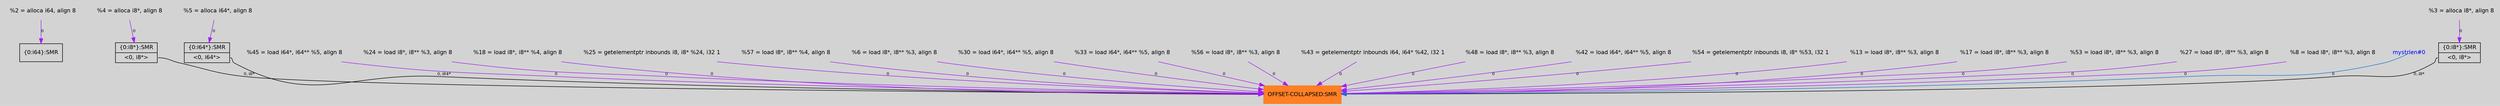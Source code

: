 digraph unnamed {
	graph [center=true, ratio=true, bgcolor=lightgray, fontname=Helvetica];
	node  [fontname=Helvetica, fontsize=11];

	Node0x219ade0 [shape=record,label="{\{0:i64\}:SMR}"];
	Node0x219c280 [shape=record,label="{\{0:i8*\}:SMR|{<s0>\<0, i8*\>}}"];
	Node0x219af70 [shape=record,label="{\{0:i8*\}:SMR|{<s0>\<0, i8*\>}}"];
	Node0x219b050 [shape=record,label="{\{0:i64*\}:SMR|{<s0>\<0, i64*\>}}"];
	Node0x219d160 [shape=record,color=chocolate1, style=filled,label="{OFFSET-COLLAPSED:SMR}"];
	Node0x21835a8 [shape=plaintext, label ="  %45 = load i64*, i64** %5, align 8"];
	Node0x21835a8 -> Node0x219d160[arrowtail=tee,label="0",fontsize=8,color=purple];
	Node0x2181cd8 [shape=plaintext, label ="  %5 = alloca i64*, align 8"];
	Node0x2181cd8 -> Node0x219b050[arrowtail=tee,label="0",fontsize=8,color=purple];
	Node0x2182938 [shape=plaintext, label ="  %24 = load i8*, i8** %3, align 8"];
	Node0x2182938 -> Node0x219d160[arrowtail=tee,label="0",fontsize=8,color=purple];
	Node0x2181c28 [shape=plaintext, label ="  %4 = alloca i8*, align 8"];
	Node0x2181c28 -> Node0x219af70[arrowtail=tee,label="0",fontsize=8,color=purple];
	Node0x21825c8 [shape=plaintext, label ="  %18 = load i8*, i8** %4, align 8"];
	Node0x21825c8 -> Node0x219d160[arrowtail=tee,label="0",fontsize=8,color=purple];
	Node0x21829b0 [shape=plaintext, label ="  %25 = getelementptr inbounds i8, i8* %24, i32 1"];
	Node0x21829b0 -> Node0x219d160[arrowtail=tee,label="0",fontsize=8,color=purple];
	Node0x2183cc8 [shape=plaintext, label ="  %57 = load i8*, i8** %4, align 8"];
	Node0x2183cc8 -> Node0x219d160[arrowtail=tee,label="0",fontsize=8,color=purple];
	Node0x2181db8 [shape=plaintext, label ="  %6 = load i8*, i8** %3, align 8"];
	Node0x2181db8 -> Node0x219d160[arrowtail=tee,label="0",fontsize=8,color=purple];
	Node0x2182ce8 [shape=plaintext, label ="  %30 = load i64*, i64** %5, align 8"];
	Node0x2182ce8 -> Node0x219d160[arrowtail=tee,label="0",fontsize=8,color=purple];
	Node0x21824b8 [shape=plaintext, label ="  %33 = load i64*, i64** %5, align 8"];
	Node0x21824b8 -> Node0x219d160[arrowtail=tee,label="0",fontsize=8,color=purple];
	Node0x2183c68 [shape=plaintext, label ="  %56 = load i8*, i8** %3, align 8"];
	Node0x2183c68 -> Node0x219d160[arrowtail=tee,label="0",fontsize=8,color=purple];
	Node0x2183460 [shape=plaintext, label ="  %43 = getelementptr inbounds i64, i64* %42, i32 1"];
	Node0x2183460 -> Node0x219d160[arrowtail=tee,label="0",fontsize=8,color=purple];
	Node0x2183798 [shape=plaintext, label ="  %48 = load i8*, i8** %3, align 8"];
	Node0x2183798 -> Node0x219d160[arrowtail=tee,label="0",fontsize=8,color=purple];
	Node0x21833e8 [shape=plaintext, label ="  %42 = load i64*, i64** %5, align 8"];
	Node0x21833e8 -> Node0x219d160[arrowtail=tee,label="0",fontsize=8,color=purple];
	Node0x2183b20 [shape=plaintext, label ="  %54 = getelementptr inbounds i8, i8* %53, i32 1"];
	Node0x2183b20 -> Node0x219d160[arrowtail=tee,label="0",fontsize=8,color=purple];
	Node0x2181bc8 [shape=plaintext, label ="  %3 = alloca i8*, align 8"];
	Node0x2181bc8 -> Node0x219c280[arrowtail=tee,label="0",fontsize=8,color=purple];
	Node0x2182258 [shape=plaintext, label ="  %13 = load i8*, i8** %3, align 8"];
	Node0x2182258 -> Node0x219d160[arrowtail=tee,label="0",fontsize=8,color=purple];
	Node0x2181fa8 [shape=plaintext, label ="  %17 = load i8*, i8** %3, align 8"];
	Node0x2181fa8 -> Node0x219d160[arrowtail=tee,label="0",fontsize=8,color=purple];
	Node0x2183aa8 [shape=plaintext, label ="  %53 = load i8*, i8** %3, align 8"];
	Node0x2183aa8 -> Node0x219d160[arrowtail=tee,label="0",fontsize=8,color=purple];
	Node0x2182af8 [shape=plaintext, label ="  %27 = load i8*, i8** %3, align 8"];
	Node0x2182af8 -> Node0x219d160[arrowtail=tee,label="0",fontsize=8,color=purple];
	Node0x2181f48 [shape=plaintext, label ="  %8 = load i8*, i8** %3, align 8"];
	Node0x2181f48 -> Node0x219d160[arrowtail=tee,label="0",fontsize=8,color=purple];
	Node0x2181b38 [shape=plaintext, label ="  %2 = alloca i64, align 8"];
	Node0x2181b38 -> Node0x219ade0[arrowtail=tee,label="0",fontsize=8,color=purple];
	Node0x2181aa0 [shape=plaintext,fontcolor=blue, label ="mystrlen#0"];
	Node0x2181aa0 -> Node0x219d160[tailclip=false,color=dodgerblue3,label="0",fontsize=8];
	Node0x219c280:s0 -> Node0x219d160[arrowtail=tee,label="0, i8*",fontsize=8];
	Node0x219af70:s0 -> Node0x219d160[arrowtail=tee,label="0, i8*",fontsize=8];
	Node0x219b050:s0 -> Node0x219d160[arrowtail=tee,label="0, i64*",fontsize=8];
}
